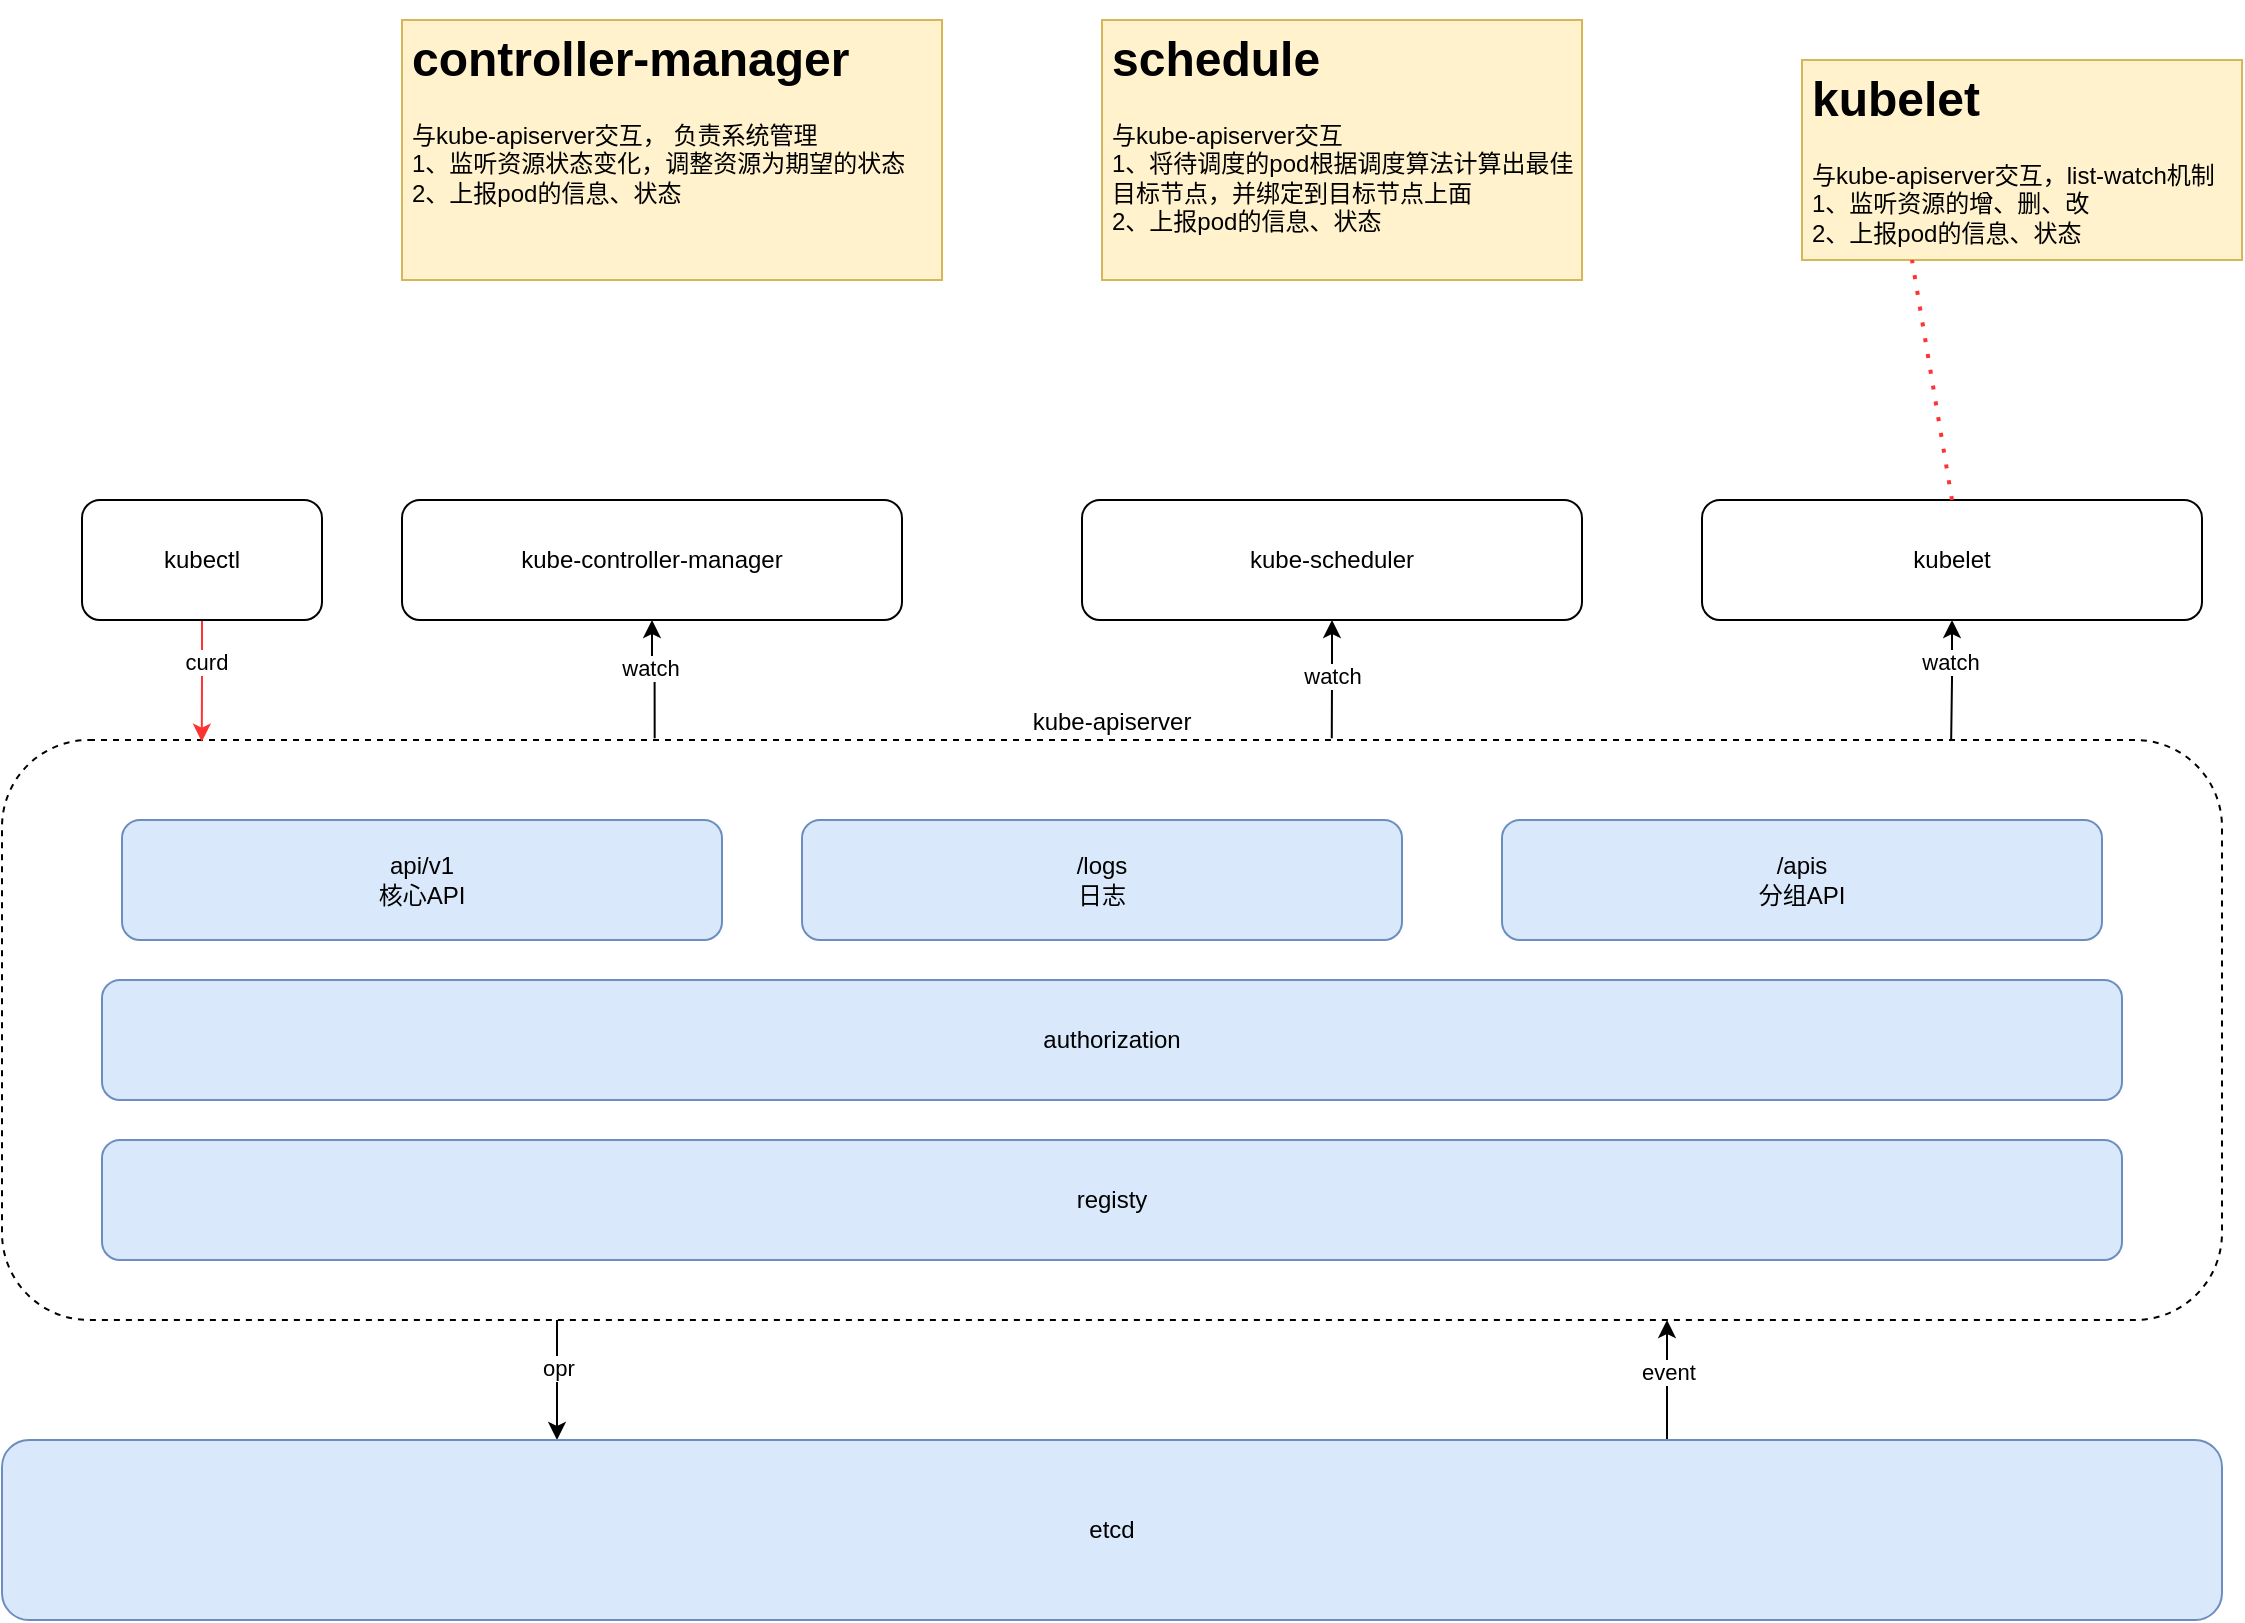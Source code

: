 <mxfile version="22.1.18" type="github">
  <diagram name="第 1 页" id="5bnzdSQ7di5Hu-kQCLIl">
    <mxGraphModel dx="2261" dy="1955" grid="1" gridSize="10" guides="1" tooltips="1" connect="1" arrows="1" fold="1" page="1" pageScale="1" pageWidth="827" pageHeight="1169" math="0" shadow="0">
      <root>
        <mxCell id="0" />
        <mxCell id="1" parent="0" />
        <mxCell id="RGVM73bukpCADxqD2Ha--13" style="edgeStyle=orthogonalEdgeStyle;rounded=0;orthogonalLoop=1;jettySize=auto;html=1;exitX=0.25;exitY=1;exitDx=0;exitDy=0;entryX=0.25;entryY=0;entryDx=0;entryDy=0;" parent="1" source="v4UVJ5CE6T74EgirfSV9-5" target="v4UVJ5CE6T74EgirfSV9-4" edge="1">
          <mxGeometry relative="1" as="geometry" />
        </mxCell>
        <mxCell id="RGVM73bukpCADxqD2Ha--14" value="opr" style="edgeLabel;html=1;align=center;verticalAlign=middle;resizable=0;points=[];" parent="RGVM73bukpCADxqD2Ha--13" vertex="1" connectable="0">
          <mxGeometry x="-0.224" relative="1" as="geometry">
            <mxPoint as="offset" />
          </mxGeometry>
        </mxCell>
        <mxCell id="v4UVJ5CE6T74EgirfSV9-5" value="kube-apiserver" style="rounded=1;whiteSpace=wrap;html=1;dashed=1;labelPosition=center;verticalLabelPosition=top;align=center;verticalAlign=bottom;" parent="1" vertex="1">
          <mxGeometry x="-150" y="160" width="1110" height="290" as="geometry" />
        </mxCell>
        <mxCell id="v4UVJ5CE6T74EgirfSV9-1" value="api/v1&lt;br&gt;核心API" style="rounded=1;whiteSpace=wrap;html=1;fillColor=#dae8fc;strokeColor=#6c8ebf;" parent="1" vertex="1">
          <mxGeometry x="-90" y="200" width="300" height="60" as="geometry" />
        </mxCell>
        <mxCell id="v4UVJ5CE6T74EgirfSV9-2" value="authorization" style="rounded=1;whiteSpace=wrap;html=1;fillColor=#dae8fc;strokeColor=#6c8ebf;" parent="1" vertex="1">
          <mxGeometry x="-100" y="280" width="1010" height="60" as="geometry" />
        </mxCell>
        <mxCell id="v4UVJ5CE6T74EgirfSV9-3" value="registy" style="rounded=1;whiteSpace=wrap;html=1;fillColor=#dae8fc;strokeColor=#6c8ebf;" parent="1" vertex="1">
          <mxGeometry x="-100" y="360" width="1010" height="60" as="geometry" />
        </mxCell>
        <mxCell id="RGVM73bukpCADxqD2Ha--11" style="edgeStyle=orthogonalEdgeStyle;rounded=0;orthogonalLoop=1;jettySize=auto;html=1;exitX=0.75;exitY=0;exitDx=0;exitDy=0;entryX=0.75;entryY=1;entryDx=0;entryDy=0;" parent="1" source="v4UVJ5CE6T74EgirfSV9-4" target="v4UVJ5CE6T74EgirfSV9-5" edge="1">
          <mxGeometry relative="1" as="geometry" />
        </mxCell>
        <mxCell id="RGVM73bukpCADxqD2Ha--12" value="event" style="edgeLabel;html=1;align=center;verticalAlign=middle;resizable=0;points=[];" parent="RGVM73bukpCADxqD2Ha--11" vertex="1" connectable="0">
          <mxGeometry x="0.098" relative="1" as="geometry">
            <mxPoint y="-1" as="offset" />
          </mxGeometry>
        </mxCell>
        <mxCell id="v4UVJ5CE6T74EgirfSV9-4" value="etcd" style="rounded=1;whiteSpace=wrap;html=1;fillColor=#dae8fc;strokeColor=#6c8ebf;" parent="1" vertex="1">
          <mxGeometry x="-150" y="510" width="1110" height="90" as="geometry" />
        </mxCell>
        <mxCell id="v4UVJ5CE6T74EgirfSV9-6" value="/logs&lt;br&gt;日志" style="rounded=1;whiteSpace=wrap;html=1;fillColor=#dae8fc;strokeColor=#6c8ebf;" parent="1" vertex="1">
          <mxGeometry x="250" y="200" width="300" height="60" as="geometry" />
        </mxCell>
        <mxCell id="v4UVJ5CE6T74EgirfSV9-7" value="/apis&lt;br&gt;分组API" style="rounded=1;whiteSpace=wrap;html=1;fillColor=#dae8fc;strokeColor=#6c8ebf;" parent="1" vertex="1">
          <mxGeometry x="600" y="200" width="300" height="60" as="geometry" />
        </mxCell>
        <mxCell id="RGVM73bukpCADxqD2Ha--5" style="edgeStyle=orthogonalEdgeStyle;rounded=0;orthogonalLoop=1;jettySize=auto;html=1;exitX=0.5;exitY=1;exitDx=0;exitDy=0;entryX=0.294;entryY=-0.003;entryDx=0;entryDy=0;startArrow=classic;startFill=1;endArrow=none;endFill=0;entryPerimeter=0;" parent="1" source="RGVM73bukpCADxqD2Ha--1" target="v4UVJ5CE6T74EgirfSV9-5" edge="1">
          <mxGeometry relative="1" as="geometry" />
        </mxCell>
        <mxCell id="RGVM73bukpCADxqD2Ha--10" value="watch" style="edgeLabel;html=1;align=center;verticalAlign=middle;resizable=0;points=[];" parent="RGVM73bukpCADxqD2Ha--5" vertex="1" connectable="0">
          <mxGeometry x="-0.202" y="-1" relative="1" as="geometry">
            <mxPoint as="offset" />
          </mxGeometry>
        </mxCell>
        <mxCell id="RGVM73bukpCADxqD2Ha--1" value="kube-controller-manager" style="rounded=1;whiteSpace=wrap;html=1;" parent="1" vertex="1">
          <mxGeometry x="50" y="40" width="250" height="60" as="geometry" />
        </mxCell>
        <mxCell id="RGVM73bukpCADxqD2Ha--15" style="edgeStyle=orthogonalEdgeStyle;rounded=0;orthogonalLoop=1;jettySize=auto;html=1;exitX=0.5;exitY=1;exitDx=0;exitDy=0;entryX=0.09;entryY=0.003;entryDx=0;entryDy=0;strokeColor=#FF3333;entryPerimeter=0;" parent="1" source="RGVM73bukpCADxqD2Ha--2" target="v4UVJ5CE6T74EgirfSV9-5" edge="1">
          <mxGeometry relative="1" as="geometry" />
        </mxCell>
        <mxCell id="RGVM73bukpCADxqD2Ha--16" value="curd" style="edgeLabel;html=1;align=center;verticalAlign=middle;resizable=0;points=[];" parent="RGVM73bukpCADxqD2Ha--15" vertex="1" connectable="0">
          <mxGeometry x="-0.316" y="1" relative="1" as="geometry">
            <mxPoint x="1" as="offset" />
          </mxGeometry>
        </mxCell>
        <mxCell id="RGVM73bukpCADxqD2Ha--2" value="kubectl" style="rounded=1;whiteSpace=wrap;html=1;" parent="1" vertex="1">
          <mxGeometry x="-110" y="40" width="120" height="60" as="geometry" />
        </mxCell>
        <mxCell id="RGVM73bukpCADxqD2Ha--6" style="edgeStyle=orthogonalEdgeStyle;rounded=0;orthogonalLoop=1;jettySize=auto;html=1;exitX=0.5;exitY=1;exitDx=0;exitDy=0;entryX=0.599;entryY=-0.003;entryDx=0;entryDy=0;entryPerimeter=0;startArrow=classic;startFill=1;endArrow=none;endFill=0;" parent="1" source="RGVM73bukpCADxqD2Ha--3" target="v4UVJ5CE6T74EgirfSV9-5" edge="1">
          <mxGeometry relative="1" as="geometry" />
        </mxCell>
        <mxCell id="RGVM73bukpCADxqD2Ha--8" value="watch" style="edgeLabel;html=1;align=center;verticalAlign=middle;resizable=0;points=[];" parent="RGVM73bukpCADxqD2Ha--6" vertex="1" connectable="0">
          <mxGeometry x="-0.058" relative="1" as="geometry">
            <mxPoint as="offset" />
          </mxGeometry>
        </mxCell>
        <mxCell id="RGVM73bukpCADxqD2Ha--3" value="kube-scheduler" style="rounded=1;whiteSpace=wrap;html=1;" parent="1" vertex="1">
          <mxGeometry x="390" y="40" width="250" height="60" as="geometry" />
        </mxCell>
        <mxCell id="RGVM73bukpCADxqD2Ha--7" style="edgeStyle=orthogonalEdgeStyle;rounded=0;orthogonalLoop=1;jettySize=auto;html=1;exitX=0.5;exitY=1;exitDx=0;exitDy=0;entryX=0.878;entryY=0;entryDx=0;entryDy=0;entryPerimeter=0;endArrow=none;endFill=0;startArrow=classic;startFill=1;" parent="1" source="RGVM73bukpCADxqD2Ha--4" target="v4UVJ5CE6T74EgirfSV9-5" edge="1">
          <mxGeometry relative="1" as="geometry" />
        </mxCell>
        <mxCell id="RGVM73bukpCADxqD2Ha--9" value="watch" style="edgeLabel;html=1;align=center;verticalAlign=middle;resizable=0;points=[];" parent="RGVM73bukpCADxqD2Ha--7" vertex="1" connectable="0">
          <mxGeometry x="-0.323" y="-1" relative="1" as="geometry">
            <mxPoint as="offset" />
          </mxGeometry>
        </mxCell>
        <mxCell id="RGVM73bukpCADxqD2Ha--4" value="kubelet" style="rounded=1;whiteSpace=wrap;html=1;" parent="1" vertex="1">
          <mxGeometry x="700" y="40" width="250" height="60" as="geometry" />
        </mxCell>
        <mxCell id="4fE5z4UuduPDfiOcLxdn-5" value="&lt;h1&gt;kubelet&lt;/h1&gt;&lt;div&gt;与kube-apiserver交互，list-watch机制&lt;/div&gt;&lt;div&gt;1、监听资源的增、删、改&lt;/div&gt;&lt;div&gt;2、上报pod的信息、状态&lt;/div&gt;" style="text;html=1;strokeColor=#d6b656;fillColor=#fff2cc;spacing=5;spacingTop=-20;whiteSpace=wrap;overflow=hidden;rounded=0;" vertex="1" parent="1">
          <mxGeometry x="750" y="-180" width="220" height="100" as="geometry" />
        </mxCell>
        <mxCell id="4fE5z4UuduPDfiOcLxdn-6" value="" style="endArrow=none;dashed=1;html=1;dashPattern=1 3;strokeWidth=2;rounded=0;exitX=0.5;exitY=0;exitDx=0;exitDy=0;strokeColor=#FF3333;entryX=0.25;entryY=1;entryDx=0;entryDy=0;" edge="1" parent="1" source="RGVM73bukpCADxqD2Ha--4" target="4fE5z4UuduPDfiOcLxdn-5">
          <mxGeometry width="50" height="50" relative="1" as="geometry">
            <mxPoint x="780" y="-30" as="sourcePoint" />
            <mxPoint x="830" y="-80" as="targetPoint" />
          </mxGeometry>
        </mxCell>
        <mxCell id="4fE5z4UuduPDfiOcLxdn-7" value="&lt;h1&gt;controller-manager&lt;/h1&gt;&lt;div&gt;与kube-apiserver交互， 负责系统管理&lt;/div&gt;&lt;div&gt;1、监听资源状态变化，调整资源为期望的状态&lt;/div&gt;&lt;div&gt;2、上报pod的信息、状态&lt;/div&gt;" style="text;html=1;strokeColor=#d6b656;fillColor=#fff2cc;spacing=5;spacingTop=-20;whiteSpace=wrap;overflow=hidden;rounded=0;" vertex="1" parent="1">
          <mxGeometry x="50" y="-200" width="270" height="130" as="geometry" />
        </mxCell>
        <mxCell id="4fE5z4UuduPDfiOcLxdn-8" value="&lt;h1&gt;schedule&lt;/h1&gt;&lt;div&gt;与kube-apiserver交互&lt;/div&gt;&lt;div&gt;1、将待调度的pod根据调度算法计算出最佳目标节点，并绑定到目标节点上面&lt;/div&gt;&lt;div&gt;2、上报pod的信息、状态&lt;/div&gt;" style="text;html=1;strokeColor=#d6b656;fillColor=#fff2cc;spacing=5;spacingTop=-20;whiteSpace=wrap;overflow=hidden;rounded=0;" vertex="1" parent="1">
          <mxGeometry x="400" y="-200" width="240" height="130" as="geometry" />
        </mxCell>
      </root>
    </mxGraphModel>
  </diagram>
</mxfile>
